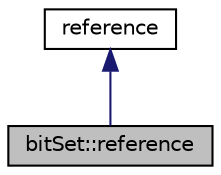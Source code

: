 digraph "bitSet::reference"
{
  bgcolor="transparent";
  edge [fontname="Helvetica",fontsize="10",labelfontname="Helvetica",labelfontsize="10"];
  node [fontname="Helvetica",fontsize="10",shape=record];
  Node1 [label="bitSet::reference",height=0.2,width=0.4,color="black", fillcolor="grey75", style="filled" fontcolor="black"];
  Node2 -> Node1 [dir="back",color="midnightblue",fontsize="10",style="solid",fontname="Helvetica"];
  Node2 [label="reference",height=0.2,width=0.4,color="black",URL="$classFoam_1_1PackedList_1_1reference.html",tooltip="A reference supporting read/write access to an entry. "];
}

